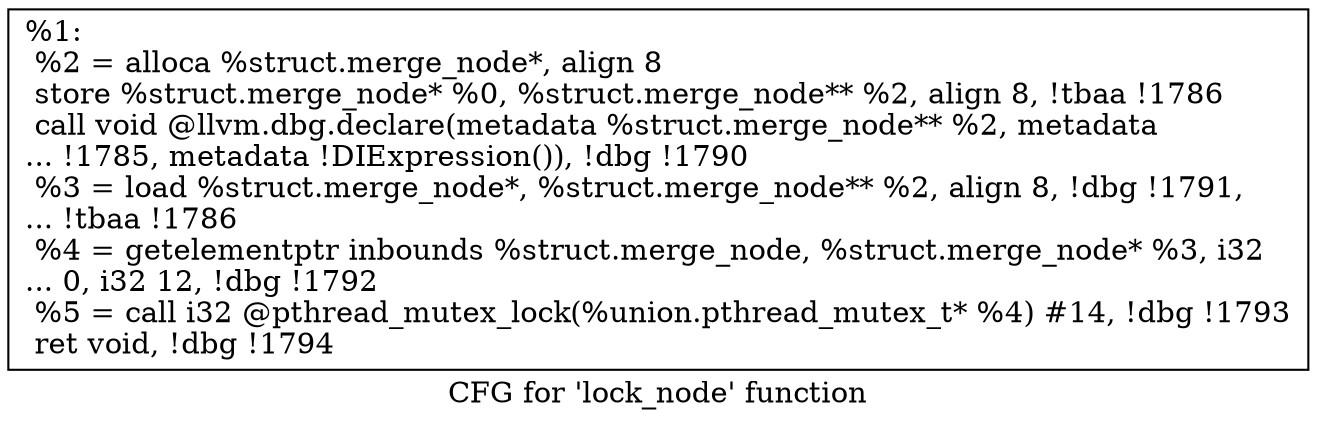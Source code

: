 digraph "CFG for 'lock_node' function" {
	label="CFG for 'lock_node' function";

	Node0x1fc06a0 [shape=record,label="{%1:\l  %2 = alloca %struct.merge_node*, align 8\l  store %struct.merge_node* %0, %struct.merge_node** %2, align 8, !tbaa !1786\l  call void @llvm.dbg.declare(metadata %struct.merge_node** %2, metadata\l... !1785, metadata !DIExpression()), !dbg !1790\l  %3 = load %struct.merge_node*, %struct.merge_node** %2, align 8, !dbg !1791,\l... !tbaa !1786\l  %4 = getelementptr inbounds %struct.merge_node, %struct.merge_node* %3, i32\l... 0, i32 12, !dbg !1792\l  %5 = call i32 @pthread_mutex_lock(%union.pthread_mutex_t* %4) #14, !dbg !1793\l  ret void, !dbg !1794\l}"];
}
